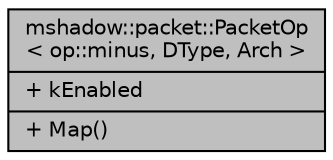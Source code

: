 digraph "mshadow::packet::PacketOp&lt; op::minus, DType, Arch &gt;"
{
 // LATEX_PDF_SIZE
  edge [fontname="Helvetica",fontsize="10",labelfontname="Helvetica",labelfontsize="10"];
  node [fontname="Helvetica",fontsize="10",shape=record];
  Node1 [label="{mshadow::packet::PacketOp\l\< op::minus, DType, Arch \>\n|+ kEnabled\l|+ Map()\l}",height=0.2,width=0.4,color="black", fillcolor="grey75", style="filled", fontcolor="black",tooltip=" "];
}
